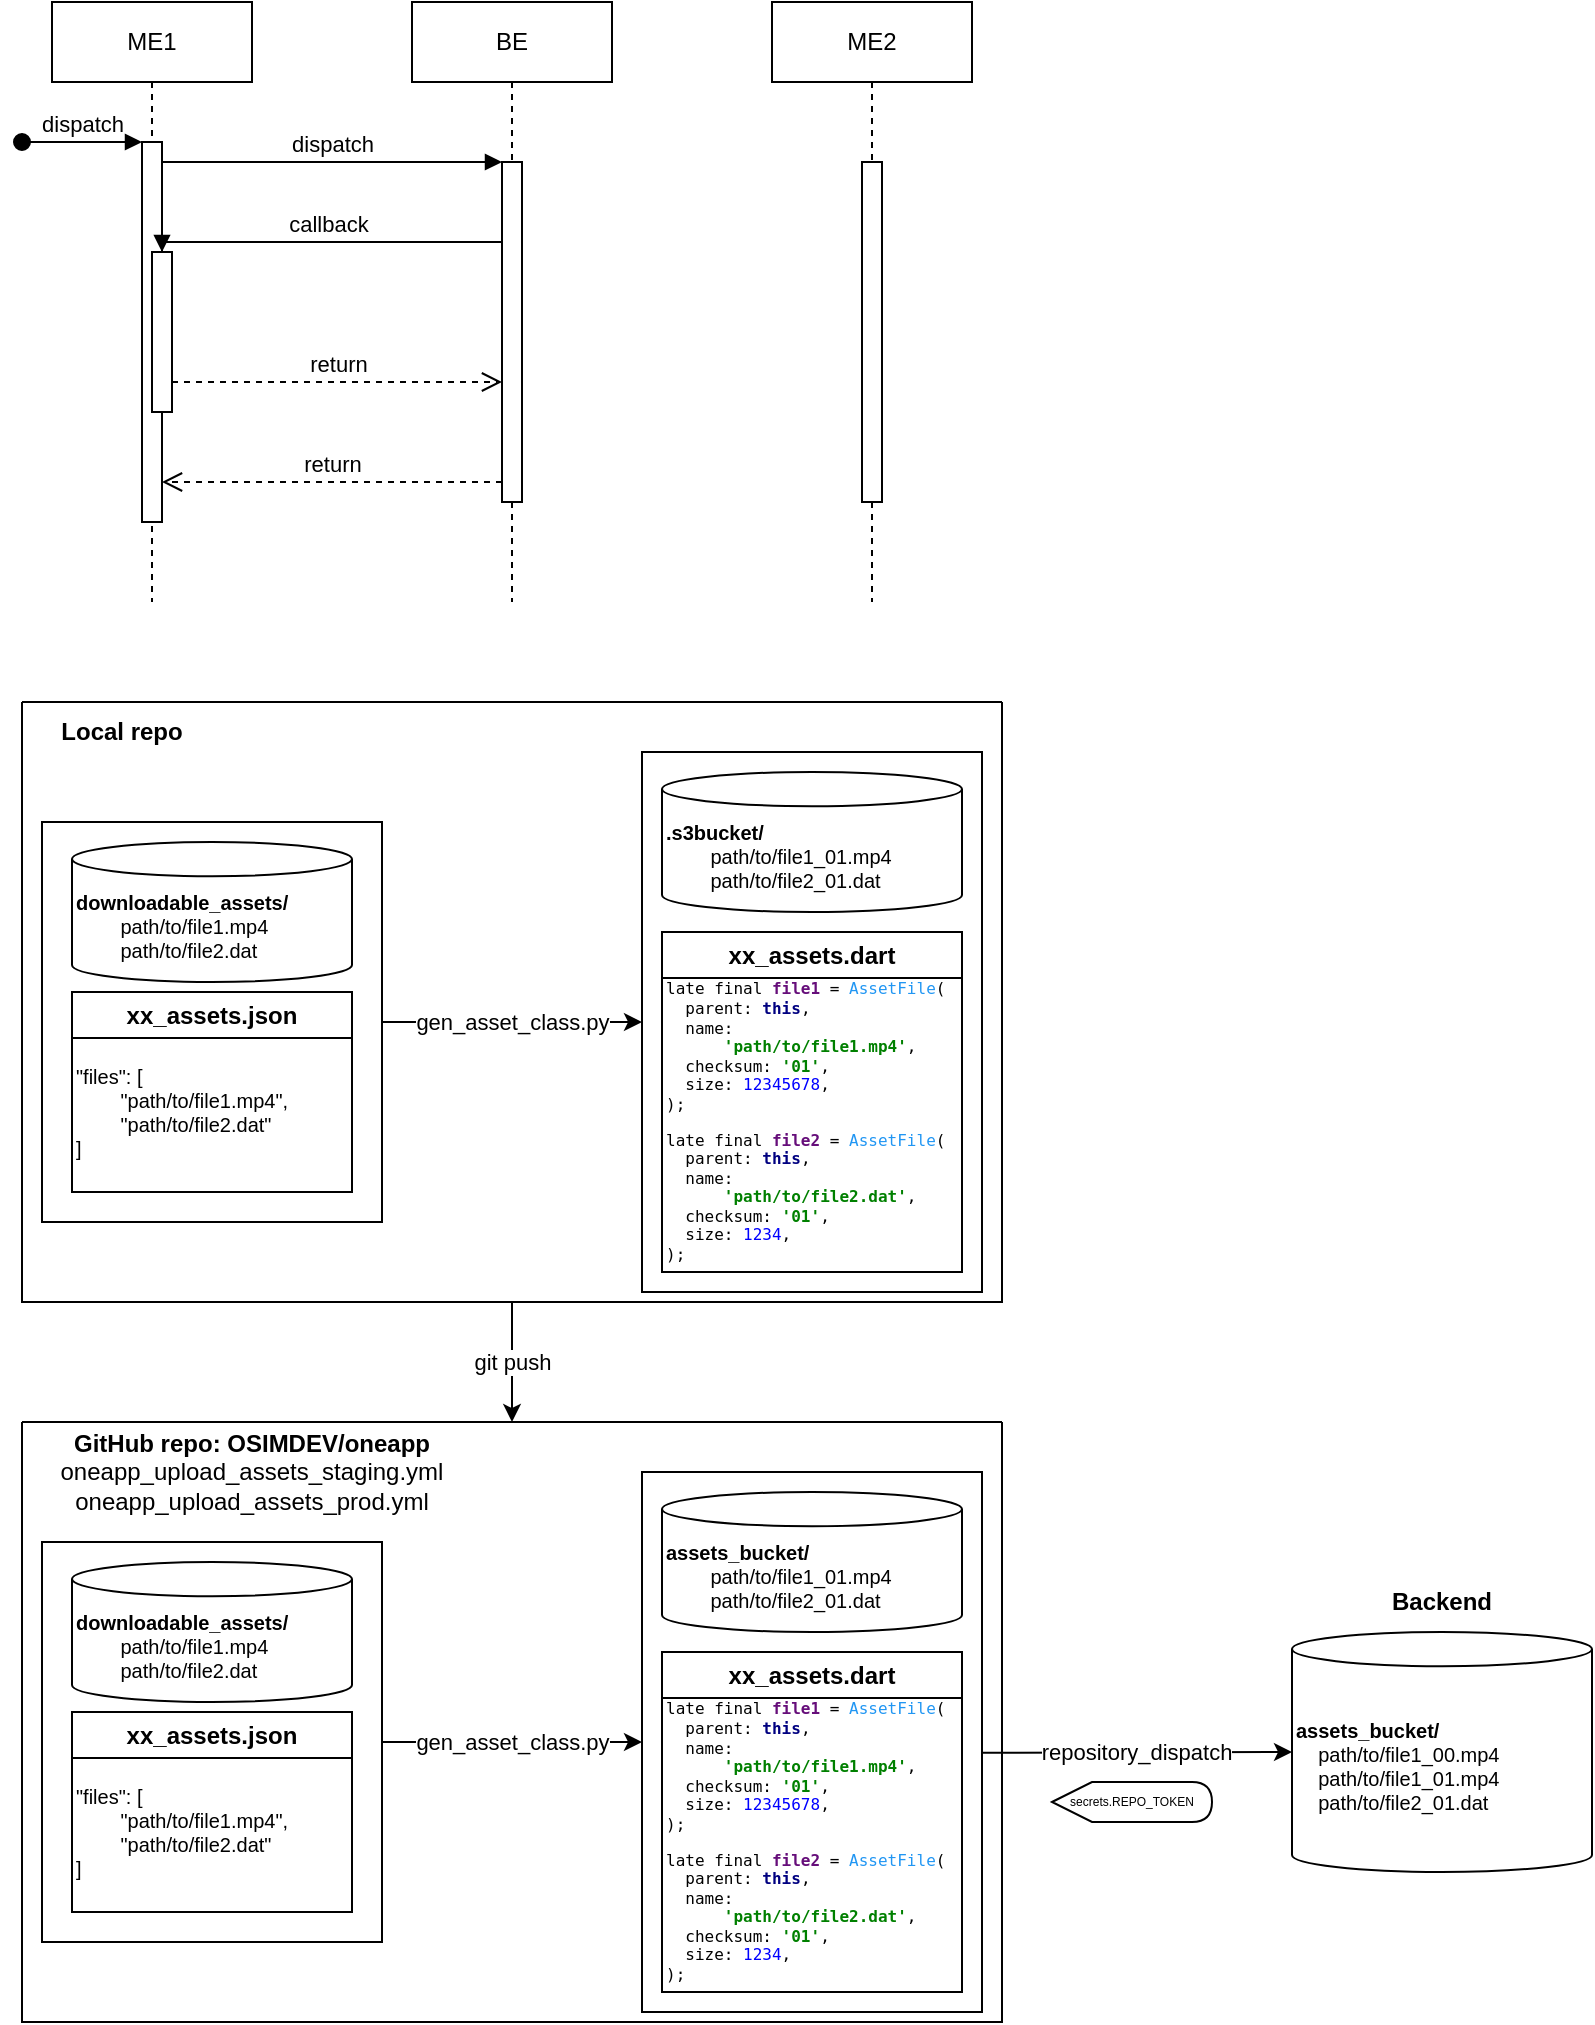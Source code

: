 <mxfile version="22.0.4" type="github">
  <diagram name="Page-1" id="2YBvvXClWsGukQMizWep">
    <mxGraphModel dx="1147" dy="643" grid="1" gridSize="10" guides="1" tooltips="1" connect="1" arrows="1" fold="1" page="1" pageScale="1" pageWidth="850" pageHeight="1100" math="0" shadow="0">
      <root>
        <mxCell id="0" />
        <mxCell id="1" parent="0" />
        <mxCell id="aM9ryv3xv72pqoxQDRHE-1" value="ME1" style="shape=umlLifeline;perimeter=lifelinePerimeter;whiteSpace=wrap;html=1;container=0;dropTarget=0;collapsible=0;recursiveResize=0;outlineConnect=0;portConstraint=eastwest;newEdgeStyle={&quot;edgeStyle&quot;:&quot;elbowEdgeStyle&quot;,&quot;elbow&quot;:&quot;vertical&quot;,&quot;curved&quot;:0,&quot;rounded&quot;:0};" parent="1" vertex="1">
          <mxGeometry x="40" y="40" width="100" height="300" as="geometry" />
        </mxCell>
        <mxCell id="aM9ryv3xv72pqoxQDRHE-2" value="" style="html=1;points=[];perimeter=orthogonalPerimeter;outlineConnect=0;targetShapes=umlLifeline;portConstraint=eastwest;newEdgeStyle={&quot;edgeStyle&quot;:&quot;elbowEdgeStyle&quot;,&quot;elbow&quot;:&quot;vertical&quot;,&quot;curved&quot;:0,&quot;rounded&quot;:0};" parent="aM9ryv3xv72pqoxQDRHE-1" vertex="1">
          <mxGeometry x="45" y="70" width="10" height="190" as="geometry" />
        </mxCell>
        <mxCell id="aM9ryv3xv72pqoxQDRHE-3" value="dispatch" style="html=1;verticalAlign=bottom;startArrow=oval;endArrow=block;startSize=8;edgeStyle=elbowEdgeStyle;elbow=vertical;curved=0;rounded=0;" parent="aM9ryv3xv72pqoxQDRHE-1" target="aM9ryv3xv72pqoxQDRHE-2" edge="1">
          <mxGeometry relative="1" as="geometry">
            <mxPoint x="-15" y="70" as="sourcePoint" />
          </mxGeometry>
        </mxCell>
        <mxCell id="aM9ryv3xv72pqoxQDRHE-4" value="" style="html=1;points=[];perimeter=orthogonalPerimeter;outlineConnect=0;targetShapes=umlLifeline;portConstraint=eastwest;newEdgeStyle={&quot;edgeStyle&quot;:&quot;elbowEdgeStyle&quot;,&quot;elbow&quot;:&quot;vertical&quot;,&quot;curved&quot;:0,&quot;rounded&quot;:0};" parent="aM9ryv3xv72pqoxQDRHE-1" vertex="1">
          <mxGeometry x="50" y="125" width="10" height="80" as="geometry" />
        </mxCell>
        <mxCell id="aM9ryv3xv72pqoxQDRHE-5" value="BE" style="shape=umlLifeline;perimeter=lifelinePerimeter;whiteSpace=wrap;html=1;container=0;dropTarget=0;collapsible=0;recursiveResize=0;outlineConnect=0;portConstraint=eastwest;newEdgeStyle={&quot;edgeStyle&quot;:&quot;elbowEdgeStyle&quot;,&quot;elbow&quot;:&quot;vertical&quot;,&quot;curved&quot;:0,&quot;rounded&quot;:0};" parent="1" vertex="1">
          <mxGeometry x="220" y="40" width="100" height="300" as="geometry" />
        </mxCell>
        <mxCell id="aM9ryv3xv72pqoxQDRHE-6" value="" style="html=1;points=[];perimeter=orthogonalPerimeter;outlineConnect=0;targetShapes=umlLifeline;portConstraint=eastwest;newEdgeStyle={&quot;edgeStyle&quot;:&quot;elbowEdgeStyle&quot;,&quot;elbow&quot;:&quot;vertical&quot;,&quot;curved&quot;:0,&quot;rounded&quot;:0};" parent="aM9ryv3xv72pqoxQDRHE-5" vertex="1">
          <mxGeometry x="45" y="80" width="10" height="170" as="geometry" />
        </mxCell>
        <mxCell id="aM9ryv3xv72pqoxQDRHE-7" value="dispatch" style="html=1;verticalAlign=bottom;endArrow=block;edgeStyle=elbowEdgeStyle;elbow=vertical;curved=0;rounded=0;" parent="1" source="aM9ryv3xv72pqoxQDRHE-2" target="aM9ryv3xv72pqoxQDRHE-6" edge="1">
          <mxGeometry relative="1" as="geometry">
            <mxPoint x="195" y="130" as="sourcePoint" />
            <Array as="points">
              <mxPoint x="180" y="120" />
            </Array>
          </mxGeometry>
        </mxCell>
        <mxCell id="aM9ryv3xv72pqoxQDRHE-8" value="return" style="html=1;verticalAlign=bottom;endArrow=open;dashed=1;endSize=8;edgeStyle=elbowEdgeStyle;elbow=vertical;curved=0;rounded=0;" parent="1" source="aM9ryv3xv72pqoxQDRHE-6" target="aM9ryv3xv72pqoxQDRHE-2" edge="1">
          <mxGeometry relative="1" as="geometry">
            <mxPoint x="195" y="205" as="targetPoint" />
            <Array as="points">
              <mxPoint x="190" y="280" />
            </Array>
          </mxGeometry>
        </mxCell>
        <mxCell id="aM9ryv3xv72pqoxQDRHE-9" value="callback" style="html=1;verticalAlign=bottom;endArrow=block;edgeStyle=elbowEdgeStyle;elbow=vertical;curved=0;rounded=0;" parent="1" source="aM9ryv3xv72pqoxQDRHE-6" target="aM9ryv3xv72pqoxQDRHE-4" edge="1">
          <mxGeometry relative="1" as="geometry">
            <mxPoint x="175" y="160" as="sourcePoint" />
            <Array as="points">
              <mxPoint x="190" y="160" />
            </Array>
          </mxGeometry>
        </mxCell>
        <mxCell id="aM9ryv3xv72pqoxQDRHE-10" value="return" style="html=1;verticalAlign=bottom;endArrow=open;dashed=1;endSize=8;edgeStyle=elbowEdgeStyle;elbow=vertical;curved=0;rounded=0;" parent="1" source="aM9ryv3xv72pqoxQDRHE-4" target="aM9ryv3xv72pqoxQDRHE-6" edge="1">
          <mxGeometry relative="1" as="geometry">
            <mxPoint x="175" y="235" as="targetPoint" />
            <Array as="points">
              <mxPoint x="180" y="230" />
            </Array>
          </mxGeometry>
        </mxCell>
        <mxCell id="GvjwHp_Fau4F6InbgkKO-1" value="ME2" style="shape=umlLifeline;perimeter=lifelinePerimeter;whiteSpace=wrap;html=1;container=0;dropTarget=0;collapsible=0;recursiveResize=0;outlineConnect=0;portConstraint=eastwest;newEdgeStyle={&quot;edgeStyle&quot;:&quot;elbowEdgeStyle&quot;,&quot;elbow&quot;:&quot;vertical&quot;,&quot;curved&quot;:0,&quot;rounded&quot;:0};" vertex="1" parent="1">
          <mxGeometry x="400" y="40" width="100" height="300" as="geometry" />
        </mxCell>
        <mxCell id="GvjwHp_Fau4F6InbgkKO-2" value="" style="html=1;points=[];perimeter=orthogonalPerimeter;outlineConnect=0;targetShapes=umlLifeline;portConstraint=eastwest;newEdgeStyle={&quot;edgeStyle&quot;:&quot;elbowEdgeStyle&quot;,&quot;elbow&quot;:&quot;vertical&quot;,&quot;curved&quot;:0,&quot;rounded&quot;:0};" vertex="1" parent="GvjwHp_Fau4F6InbgkKO-1">
          <mxGeometry x="45" y="80" width="10" height="170" as="geometry" />
        </mxCell>
        <mxCell id="GvjwHp_Fau4F6InbgkKO-24" value="" style="group" vertex="1" connectable="0" parent="1">
          <mxGeometry x="25" y="390" width="490" height="300" as="geometry" />
        </mxCell>
        <mxCell id="GvjwHp_Fau4F6InbgkKO-17" value="" style="group" vertex="1" connectable="0" parent="GvjwHp_Fau4F6InbgkKO-24">
          <mxGeometry x="10" y="60" width="170" height="200" as="geometry" />
        </mxCell>
        <mxCell id="GvjwHp_Fau4F6InbgkKO-16" value="" style="rounded=0;whiteSpace=wrap;html=1;" vertex="1" parent="GvjwHp_Fau4F6InbgkKO-17">
          <mxGeometry width="170" height="200" as="geometry" />
        </mxCell>
        <mxCell id="GvjwHp_Fau4F6InbgkKO-3" value="xx_assets.json" style="swimlane;whiteSpace=wrap;html=1;align=center;" vertex="1" parent="GvjwHp_Fau4F6InbgkKO-17">
          <mxGeometry x="15" y="85" width="140" height="100" as="geometry" />
        </mxCell>
        <mxCell id="GvjwHp_Fau4F6InbgkKO-4" value="&quot;files&quot;: [&lt;br style=&quot;font-size: 10px;&quot;&gt;&lt;span style=&quot;white-space: pre; font-size: 10px;&quot;&gt;&#x9;&lt;/span&gt;&quot;path/to/file1.mp4&quot;,&lt;br style=&quot;font-size: 10px;&quot;&gt;&lt;span style=&quot;white-space: pre; font-size: 10px;&quot;&gt;&#x9;&lt;/span&gt;&quot;path/to/file2.dat&quot;&lt;br style=&quot;font-size: 10px;&quot;&gt;]" style="text;html=1;align=left;verticalAlign=middle;resizable=0;points=[];autosize=1;strokeColor=none;fillColor=none;fontSize=10;" vertex="1" parent="GvjwHp_Fau4F6InbgkKO-3">
          <mxGeometry y="30" width="130" height="60" as="geometry" />
        </mxCell>
        <mxCell id="GvjwHp_Fau4F6InbgkKO-7" value="&lt;b style=&quot;font-size: 10px;&quot;&gt;downloadable_assets/&lt;/b&gt;&lt;br style=&quot;font-size: 10px;&quot;&gt;&lt;span style=&quot;white-space: pre; font-size: 10px;&quot;&gt;&#x9;&lt;/span&gt;path/to/file1.mp4&lt;br style=&quot;font-size: 10px;&quot;&gt;&lt;span style=&quot;white-space: pre; font-size: 10px;&quot;&gt;&#x9;&lt;/span&gt;path/to/file2.dat" style="shape=cylinder3;whiteSpace=wrap;html=1;boundedLbl=1;backgroundOutline=1;size=8.556;align=left;fontSize=10;" vertex="1" parent="GvjwHp_Fau4F6InbgkKO-17">
          <mxGeometry x="15" y="10" width="140" height="70" as="geometry" />
        </mxCell>
        <mxCell id="GvjwHp_Fau4F6InbgkKO-19" value="" style="group" vertex="1" connectable="0" parent="GvjwHp_Fau4F6InbgkKO-24">
          <mxGeometry x="310" y="25" width="170" height="270" as="geometry" />
        </mxCell>
        <mxCell id="GvjwHp_Fau4F6InbgkKO-18" value="" style="rounded=0;whiteSpace=wrap;html=1;" vertex="1" parent="GvjwHp_Fau4F6InbgkKO-19">
          <mxGeometry width="170" height="270" as="geometry" />
        </mxCell>
        <mxCell id="GvjwHp_Fau4F6InbgkKO-8" value="&lt;b style=&quot;font-size: 10px;&quot;&gt;.s3bucket/&lt;/b&gt;&lt;br style=&quot;font-size: 10px;&quot;&gt;&lt;span style=&quot;white-space: pre; font-size: 10px;&quot;&gt;&#x9;&lt;/span&gt;path/to/file1_01.mp4&lt;br style=&quot;font-size: 10px;&quot;&gt;&lt;span style=&quot;white-space: pre; font-size: 10px;&quot;&gt;&#x9;&lt;/span&gt;path/to/file2_01.dat" style="shape=cylinder3;whiteSpace=wrap;html=1;boundedLbl=1;backgroundOutline=1;size=8.556;align=left;fontSize=10;" vertex="1" parent="GvjwHp_Fau4F6InbgkKO-19">
          <mxGeometry x="10" y="10" width="150" height="70" as="geometry" />
        </mxCell>
        <mxCell id="GvjwHp_Fau4F6InbgkKO-14" value="xx_assets.dart" style="swimlane;whiteSpace=wrap;html=1;align=center;" vertex="1" parent="GvjwHp_Fau4F6InbgkKO-19">
          <mxGeometry x="10" y="90" width="150" height="170" as="geometry" />
        </mxCell>
        <mxCell id="GvjwHp_Fau4F6InbgkKO-15" value="&lt;div style=&quot;background-color: rgb(255, 255, 255); font-family: &amp;quot;JetBrains Mono&amp;quot;, monospace; font-size: 8px;&quot;&gt;&lt;pre style=&quot;font-size: 8px;&quot;&gt;late final &lt;span style=&quot;color: rgb(102, 14, 122); font-weight: bold; font-size: 8px;&quot;&gt;file1 &lt;/span&gt;= &lt;span style=&quot;color: rgb(33, 150, 243); font-size: 8px;&quot;&gt;AssetFile&lt;/span&gt;(&lt;br style=&quot;font-size: 8px;&quot;&gt;  parent: &lt;span style=&quot;color: rgb(0, 0, 128); font-weight: bold; font-size: 8px;&quot;&gt;this&lt;/span&gt;,&lt;br style=&quot;font-size: 8px;&quot;&gt;  name:&lt;br style=&quot;font-size: 8px;&quot;&gt;      &lt;span style=&quot;color: rgb(0, 128, 0); font-weight: bold; font-size: 8px;&quot;&gt;&#39;path/to/file1.mp4&#39;&lt;/span&gt;,&lt;br style=&quot;font-size: 8px;&quot;&gt;  checksum: &lt;span style=&quot;color: rgb(0, 128, 0); font-weight: bold; font-size: 8px;&quot;&gt;&#39;01&#39;&lt;/span&gt;,&lt;br style=&quot;font-size: 8px;&quot;&gt;  size: &lt;span style=&quot;color: rgb(0, 0, 255); font-size: 8px;&quot;&gt;12345678&lt;/span&gt;,&lt;br style=&quot;font-size: 8px;&quot;&gt;);&lt;/pre&gt;&lt;pre style=&quot;font-size: 8px;&quot;&gt;&lt;div style=&quot;font-family: &amp;quot;JetBrains Mono&amp;quot;, monospace; font-size: 8px;&quot;&gt;&lt;pre style=&quot;font-size: 8px;&quot;&gt;late final &lt;span style=&quot;color: rgb(102, 14, 122); font-weight: bold; font-size: 8px;&quot;&gt;file2 &lt;/span&gt;= &lt;span style=&quot;color: rgb(33, 150, 243); font-size: 8px;&quot;&gt;AssetFile&lt;/span&gt;(&lt;br style=&quot;font-size: 8px;&quot;&gt;  parent: &lt;span style=&quot;color: rgb(0, 0, 128); font-weight: bold; font-size: 8px;&quot;&gt;this&lt;/span&gt;,&lt;br style=&quot;font-size: 8px;&quot;&gt;  name:&lt;br style=&quot;font-size: 8px;&quot;&gt;      &lt;span style=&quot;color: rgb(0, 128, 0); font-weight: bold; font-size: 8px;&quot;&gt;&#39;path/to/file2.dat&#39;&lt;/span&gt;,&lt;br style=&quot;font-size: 8px;&quot;&gt;  checksum: &lt;span style=&quot;color: rgb(0, 128, 0); font-weight: bold; font-size: 8px;&quot;&gt;&#39;01&#39;&lt;/span&gt;,&lt;br style=&quot;font-size: 8px;&quot;&gt;  size: &lt;span style=&quot;color: rgb(0, 0, 255); font-size: 8px;&quot;&gt;1234&lt;/span&gt;,&lt;br style=&quot;font-size: 8px;&quot;&gt;);&lt;/pre&gt;&lt;/div&gt;&lt;/pre&gt;&lt;/div&gt;" style="text;html=1;align=left;verticalAlign=middle;resizable=0;points=[];autosize=1;strokeColor=none;fillColor=none;fontSize=8;" vertex="1" parent="GvjwHp_Fau4F6InbgkKO-19">
          <mxGeometry x="10" y="100" width="160" height="170" as="geometry" />
        </mxCell>
        <mxCell id="GvjwHp_Fau4F6InbgkKO-21" value="gen_asset_class.py" style="endArrow=classic;html=1;rounded=0;exitX=1;exitY=0.5;exitDx=0;exitDy=0;entryX=0;entryY=0.5;entryDx=0;entryDy=0;" edge="1" parent="GvjwHp_Fau4F6InbgkKO-24" source="GvjwHp_Fau4F6InbgkKO-16" target="GvjwHp_Fau4F6InbgkKO-18">
          <mxGeometry width="50" height="50" relative="1" as="geometry">
            <mxPoint x="300" y="190" as="sourcePoint" />
            <mxPoint x="350" y="140" as="targetPoint" />
          </mxGeometry>
        </mxCell>
        <mxCell id="GvjwHp_Fau4F6InbgkKO-22" value="" style="swimlane;startSize=0;" vertex="1" parent="GvjwHp_Fau4F6InbgkKO-24">
          <mxGeometry width="490" height="300" as="geometry" />
        </mxCell>
        <mxCell id="GvjwHp_Fau4F6InbgkKO-23" value="&lt;b&gt;Local repo&lt;/b&gt;" style="text;html=1;strokeColor=none;fillColor=none;align=center;verticalAlign=middle;whiteSpace=wrap;rounded=0;" vertex="1" parent="GvjwHp_Fau4F6InbgkKO-22">
          <mxGeometry width="100" height="30" as="geometry" />
        </mxCell>
        <mxCell id="GvjwHp_Fau4F6InbgkKO-25" value="" style="group" vertex="1" connectable="0" parent="1">
          <mxGeometry x="25" y="750" width="530" height="300" as="geometry" />
        </mxCell>
        <mxCell id="GvjwHp_Fau4F6InbgkKO-26" value="" style="group" vertex="1" connectable="0" parent="GvjwHp_Fau4F6InbgkKO-25">
          <mxGeometry x="10" y="60" width="170" height="200" as="geometry" />
        </mxCell>
        <mxCell id="GvjwHp_Fau4F6InbgkKO-27" value="" style="rounded=0;whiteSpace=wrap;html=1;" vertex="1" parent="GvjwHp_Fau4F6InbgkKO-26">
          <mxGeometry width="170" height="200" as="geometry" />
        </mxCell>
        <mxCell id="GvjwHp_Fau4F6InbgkKO-28" value="xx_assets.json" style="swimlane;whiteSpace=wrap;html=1;align=center;" vertex="1" parent="GvjwHp_Fau4F6InbgkKO-26">
          <mxGeometry x="15" y="85" width="140" height="100" as="geometry" />
        </mxCell>
        <mxCell id="GvjwHp_Fau4F6InbgkKO-29" value="&quot;files&quot;: [&lt;br style=&quot;font-size: 10px;&quot;&gt;&lt;span style=&quot;white-space: pre; font-size: 10px;&quot;&gt;&#x9;&lt;/span&gt;&quot;path/to/file1.mp4&quot;,&lt;br style=&quot;font-size: 10px;&quot;&gt;&lt;span style=&quot;white-space: pre; font-size: 10px;&quot;&gt;&#x9;&lt;/span&gt;&quot;path/to/file2.dat&quot;&lt;br style=&quot;font-size: 10px;&quot;&gt;]" style="text;html=1;align=left;verticalAlign=middle;resizable=0;points=[];autosize=1;strokeColor=none;fillColor=none;fontSize=10;" vertex="1" parent="GvjwHp_Fau4F6InbgkKO-28">
          <mxGeometry y="30" width="130" height="60" as="geometry" />
        </mxCell>
        <mxCell id="GvjwHp_Fau4F6InbgkKO-30" value="&lt;b style=&quot;font-size: 10px;&quot;&gt;downloadable_assets/&lt;/b&gt;&lt;br style=&quot;font-size: 10px;&quot;&gt;&lt;span style=&quot;white-space: pre; font-size: 10px;&quot;&gt;&#x9;&lt;/span&gt;path/to/file1.mp4&lt;br style=&quot;font-size: 10px;&quot;&gt;&lt;span style=&quot;white-space: pre; font-size: 10px;&quot;&gt;&#x9;&lt;/span&gt;path/to/file2.dat" style="shape=cylinder3;whiteSpace=wrap;html=1;boundedLbl=1;backgroundOutline=1;size=8.556;align=left;fontSize=10;" vertex="1" parent="GvjwHp_Fau4F6InbgkKO-26">
          <mxGeometry x="15" y="10" width="140" height="70" as="geometry" />
        </mxCell>
        <mxCell id="GvjwHp_Fau4F6InbgkKO-31" value="" style="group" vertex="1" connectable="0" parent="GvjwHp_Fau4F6InbgkKO-25">
          <mxGeometry x="310" y="25" width="170" height="270" as="geometry" />
        </mxCell>
        <mxCell id="GvjwHp_Fau4F6InbgkKO-32" value="" style="rounded=0;whiteSpace=wrap;html=1;" vertex="1" parent="GvjwHp_Fau4F6InbgkKO-31">
          <mxGeometry width="170" height="270" as="geometry" />
        </mxCell>
        <mxCell id="GvjwHp_Fau4F6InbgkKO-33" value="&lt;b style=&quot;font-size: 10px;&quot;&gt;assets_bucket/&lt;/b&gt;&lt;br style=&quot;font-size: 10px;&quot;&gt;&lt;span style=&quot;white-space: pre; font-size: 10px;&quot;&gt;&#x9;&lt;/span&gt;path/to/file1_01.mp4&lt;br style=&quot;font-size: 10px;&quot;&gt;&lt;span style=&quot;white-space: pre; font-size: 10px;&quot;&gt;&#x9;&lt;/span&gt;path/to/file2_01.dat" style="shape=cylinder3;whiteSpace=wrap;html=1;boundedLbl=1;backgroundOutline=1;size=8.556;align=left;fontSize=10;" vertex="1" parent="GvjwHp_Fau4F6InbgkKO-31">
          <mxGeometry x="10" y="10" width="150" height="70" as="geometry" />
        </mxCell>
        <mxCell id="GvjwHp_Fau4F6InbgkKO-34" value="xx_assets.dart" style="swimlane;whiteSpace=wrap;html=1;align=center;" vertex="1" parent="GvjwHp_Fau4F6InbgkKO-31">
          <mxGeometry x="10" y="90" width="150" height="170" as="geometry" />
        </mxCell>
        <mxCell id="GvjwHp_Fau4F6InbgkKO-35" value="&lt;div style=&quot;background-color: rgb(255, 255, 255); font-family: &amp;quot;JetBrains Mono&amp;quot;, monospace; font-size: 8px;&quot;&gt;&lt;pre style=&quot;font-size: 8px;&quot;&gt;late final &lt;span style=&quot;color: rgb(102, 14, 122); font-weight: bold; font-size: 8px;&quot;&gt;file1 &lt;/span&gt;= &lt;span style=&quot;color: rgb(33, 150, 243); font-size: 8px;&quot;&gt;AssetFile&lt;/span&gt;(&lt;br style=&quot;font-size: 8px;&quot;&gt;  parent: &lt;span style=&quot;color: rgb(0, 0, 128); font-weight: bold; font-size: 8px;&quot;&gt;this&lt;/span&gt;,&lt;br style=&quot;font-size: 8px;&quot;&gt;  name:&lt;br style=&quot;font-size: 8px;&quot;&gt;      &lt;span style=&quot;color: rgb(0, 128, 0); font-weight: bold; font-size: 8px;&quot;&gt;&#39;path/to/file1.mp4&#39;&lt;/span&gt;,&lt;br style=&quot;font-size: 8px;&quot;&gt;  checksum: &lt;span style=&quot;color: rgb(0, 128, 0); font-weight: bold; font-size: 8px;&quot;&gt;&#39;01&#39;&lt;/span&gt;,&lt;br style=&quot;font-size: 8px;&quot;&gt;  size: &lt;span style=&quot;color: rgb(0, 0, 255); font-size: 8px;&quot;&gt;12345678&lt;/span&gt;,&lt;br style=&quot;font-size: 8px;&quot;&gt;);&lt;/pre&gt;&lt;pre style=&quot;font-size: 8px;&quot;&gt;&lt;div style=&quot;font-family: &amp;quot;JetBrains Mono&amp;quot;, monospace; font-size: 8px;&quot;&gt;&lt;pre style=&quot;font-size: 8px;&quot;&gt;late final &lt;span style=&quot;color: rgb(102, 14, 122); font-weight: bold; font-size: 8px;&quot;&gt;file2 &lt;/span&gt;= &lt;span style=&quot;color: rgb(33, 150, 243); font-size: 8px;&quot;&gt;AssetFile&lt;/span&gt;(&lt;br style=&quot;font-size: 8px;&quot;&gt;  parent: &lt;span style=&quot;color: rgb(0, 0, 128); font-weight: bold; font-size: 8px;&quot;&gt;this&lt;/span&gt;,&lt;br style=&quot;font-size: 8px;&quot;&gt;  name:&lt;br style=&quot;font-size: 8px;&quot;&gt;      &lt;span style=&quot;color: rgb(0, 128, 0); font-weight: bold; font-size: 8px;&quot;&gt;&#39;path/to/file2.dat&#39;&lt;/span&gt;,&lt;br style=&quot;font-size: 8px;&quot;&gt;  checksum: &lt;span style=&quot;color: rgb(0, 128, 0); font-weight: bold; font-size: 8px;&quot;&gt;&#39;01&#39;&lt;/span&gt;,&lt;br style=&quot;font-size: 8px;&quot;&gt;  size: &lt;span style=&quot;color: rgb(0, 0, 255); font-size: 8px;&quot;&gt;1234&lt;/span&gt;,&lt;br style=&quot;font-size: 8px;&quot;&gt;);&lt;/pre&gt;&lt;/div&gt;&lt;/pre&gt;&lt;/div&gt;" style="text;html=1;align=left;verticalAlign=middle;resizable=0;points=[];autosize=1;strokeColor=none;fillColor=none;fontSize=8;" vertex="1" parent="GvjwHp_Fau4F6InbgkKO-31">
          <mxGeometry x="10" y="100" width="160" height="170" as="geometry" />
        </mxCell>
        <mxCell id="GvjwHp_Fau4F6InbgkKO-36" value="gen_asset_class.py" style="endArrow=classic;html=1;rounded=0;exitX=1;exitY=0.5;exitDx=0;exitDy=0;entryX=0;entryY=0.5;entryDx=0;entryDy=0;" edge="1" parent="GvjwHp_Fau4F6InbgkKO-25" source="GvjwHp_Fau4F6InbgkKO-27" target="GvjwHp_Fau4F6InbgkKO-32">
          <mxGeometry width="50" height="50" relative="1" as="geometry">
            <mxPoint x="300" y="190" as="sourcePoint" />
            <mxPoint x="350" y="140" as="targetPoint" />
          </mxGeometry>
        </mxCell>
        <mxCell id="GvjwHp_Fau4F6InbgkKO-37" value="" style="swimlane;startSize=0;" vertex="1" parent="GvjwHp_Fau4F6InbgkKO-25">
          <mxGeometry width="490" height="300" as="geometry" />
        </mxCell>
        <mxCell id="GvjwHp_Fau4F6InbgkKO-38" value="&lt;b&gt;GitHub repo: OSIMDEV/oneapp&lt;/b&gt;&lt;br&gt;oneapp_upload_assets_staging.yml&lt;br&gt;&lt;span style=&quot;border-color: var(--border-color);&quot;&gt;oneapp_upload_assets_prod.yml&lt;/span&gt;&lt;b&gt;&lt;br&gt;&lt;/b&gt;" style="text;html=1;strokeColor=none;fillColor=none;align=center;verticalAlign=middle;whiteSpace=wrap;rounded=0;" vertex="1" parent="GvjwHp_Fau4F6InbgkKO-37">
          <mxGeometry width="230" height="50" as="geometry" />
        </mxCell>
        <mxCell id="GvjwHp_Fau4F6InbgkKO-49" value="&lt;b style=&quot;font-size: 10px;&quot;&gt;assets_bucket/&lt;/b&gt;&lt;br style=&quot;font-size: 10px;&quot;&gt;&lt;span style=&quot;font-size: 10px;&quot;&gt;&lt;span style=&quot;white-space: pre;&quot;&gt;&amp;nbsp;&amp;nbsp;&amp;nbsp;&amp;nbsp;&lt;/span&gt;&lt;/span&gt;path/to/file1_00.mp4&lt;br&gt;&amp;nbsp; &amp;nbsp; path/to/file1_01.mp4&lt;br style=&quot;border-color: var(--border-color);&quot;&gt;&lt;span style=&quot;font-size: 10px;&quot;&gt;&lt;span style=&quot;white-space: pre;&quot;&gt;&amp;nbsp;&amp;nbsp;&amp;nbsp;&amp;nbsp;&lt;/span&gt;&lt;/span&gt;path/to/file2_01.dat" style="shape=cylinder3;whiteSpace=wrap;html=1;boundedLbl=1;backgroundOutline=1;size=8.556;align=left;fontSize=10;" vertex="1" parent="1">
          <mxGeometry x="660" y="855" width="150" height="120" as="geometry" />
        </mxCell>
        <mxCell id="GvjwHp_Fau4F6InbgkKO-50" value="git push" style="endArrow=classic;html=1;rounded=0;exitX=0.5;exitY=1;exitDx=0;exitDy=0;entryX=0.5;entryY=0;entryDx=0;entryDy=0;" edge="1" parent="1" source="GvjwHp_Fau4F6InbgkKO-22" target="GvjwHp_Fau4F6InbgkKO-37">
          <mxGeometry width="50" height="50" relative="1" as="geometry">
            <mxPoint x="460" y="790" as="sourcePoint" />
            <mxPoint x="510" y="740" as="targetPoint" />
          </mxGeometry>
        </mxCell>
        <mxCell id="GvjwHp_Fau4F6InbgkKO-52" value="repository_dispatch" style="endArrow=classic;html=1;rounded=0;entryX=0;entryY=0.5;entryDx=0;entryDy=0;entryPerimeter=0;exitX=0.998;exitY=0.52;exitDx=0;exitDy=0;exitPerimeter=0;" edge="1" parent="1" source="GvjwHp_Fau4F6InbgkKO-32" target="GvjwHp_Fau4F6InbgkKO-49">
          <mxGeometry width="50" height="50" relative="1" as="geometry">
            <mxPoint x="560" y="870" as="sourcePoint" />
            <mxPoint x="510" y="730" as="targetPoint" />
          </mxGeometry>
        </mxCell>
        <mxCell id="GvjwHp_Fau4F6InbgkKO-53" value="secrets.REPO_TOKEN" style="shape=display;whiteSpace=wrap;html=1;fontSize=6;" vertex="1" parent="1">
          <mxGeometry x="540" y="930" width="80" height="20" as="geometry" />
        </mxCell>
        <mxCell id="GvjwHp_Fau4F6InbgkKO-54" value="Backend" style="text;html=1;strokeColor=none;fillColor=none;align=center;verticalAlign=middle;whiteSpace=wrap;rounded=0;fontStyle=1" vertex="1" parent="1">
          <mxGeometry x="705" y="825" width="60" height="30" as="geometry" />
        </mxCell>
      </root>
    </mxGraphModel>
  </diagram>
</mxfile>
